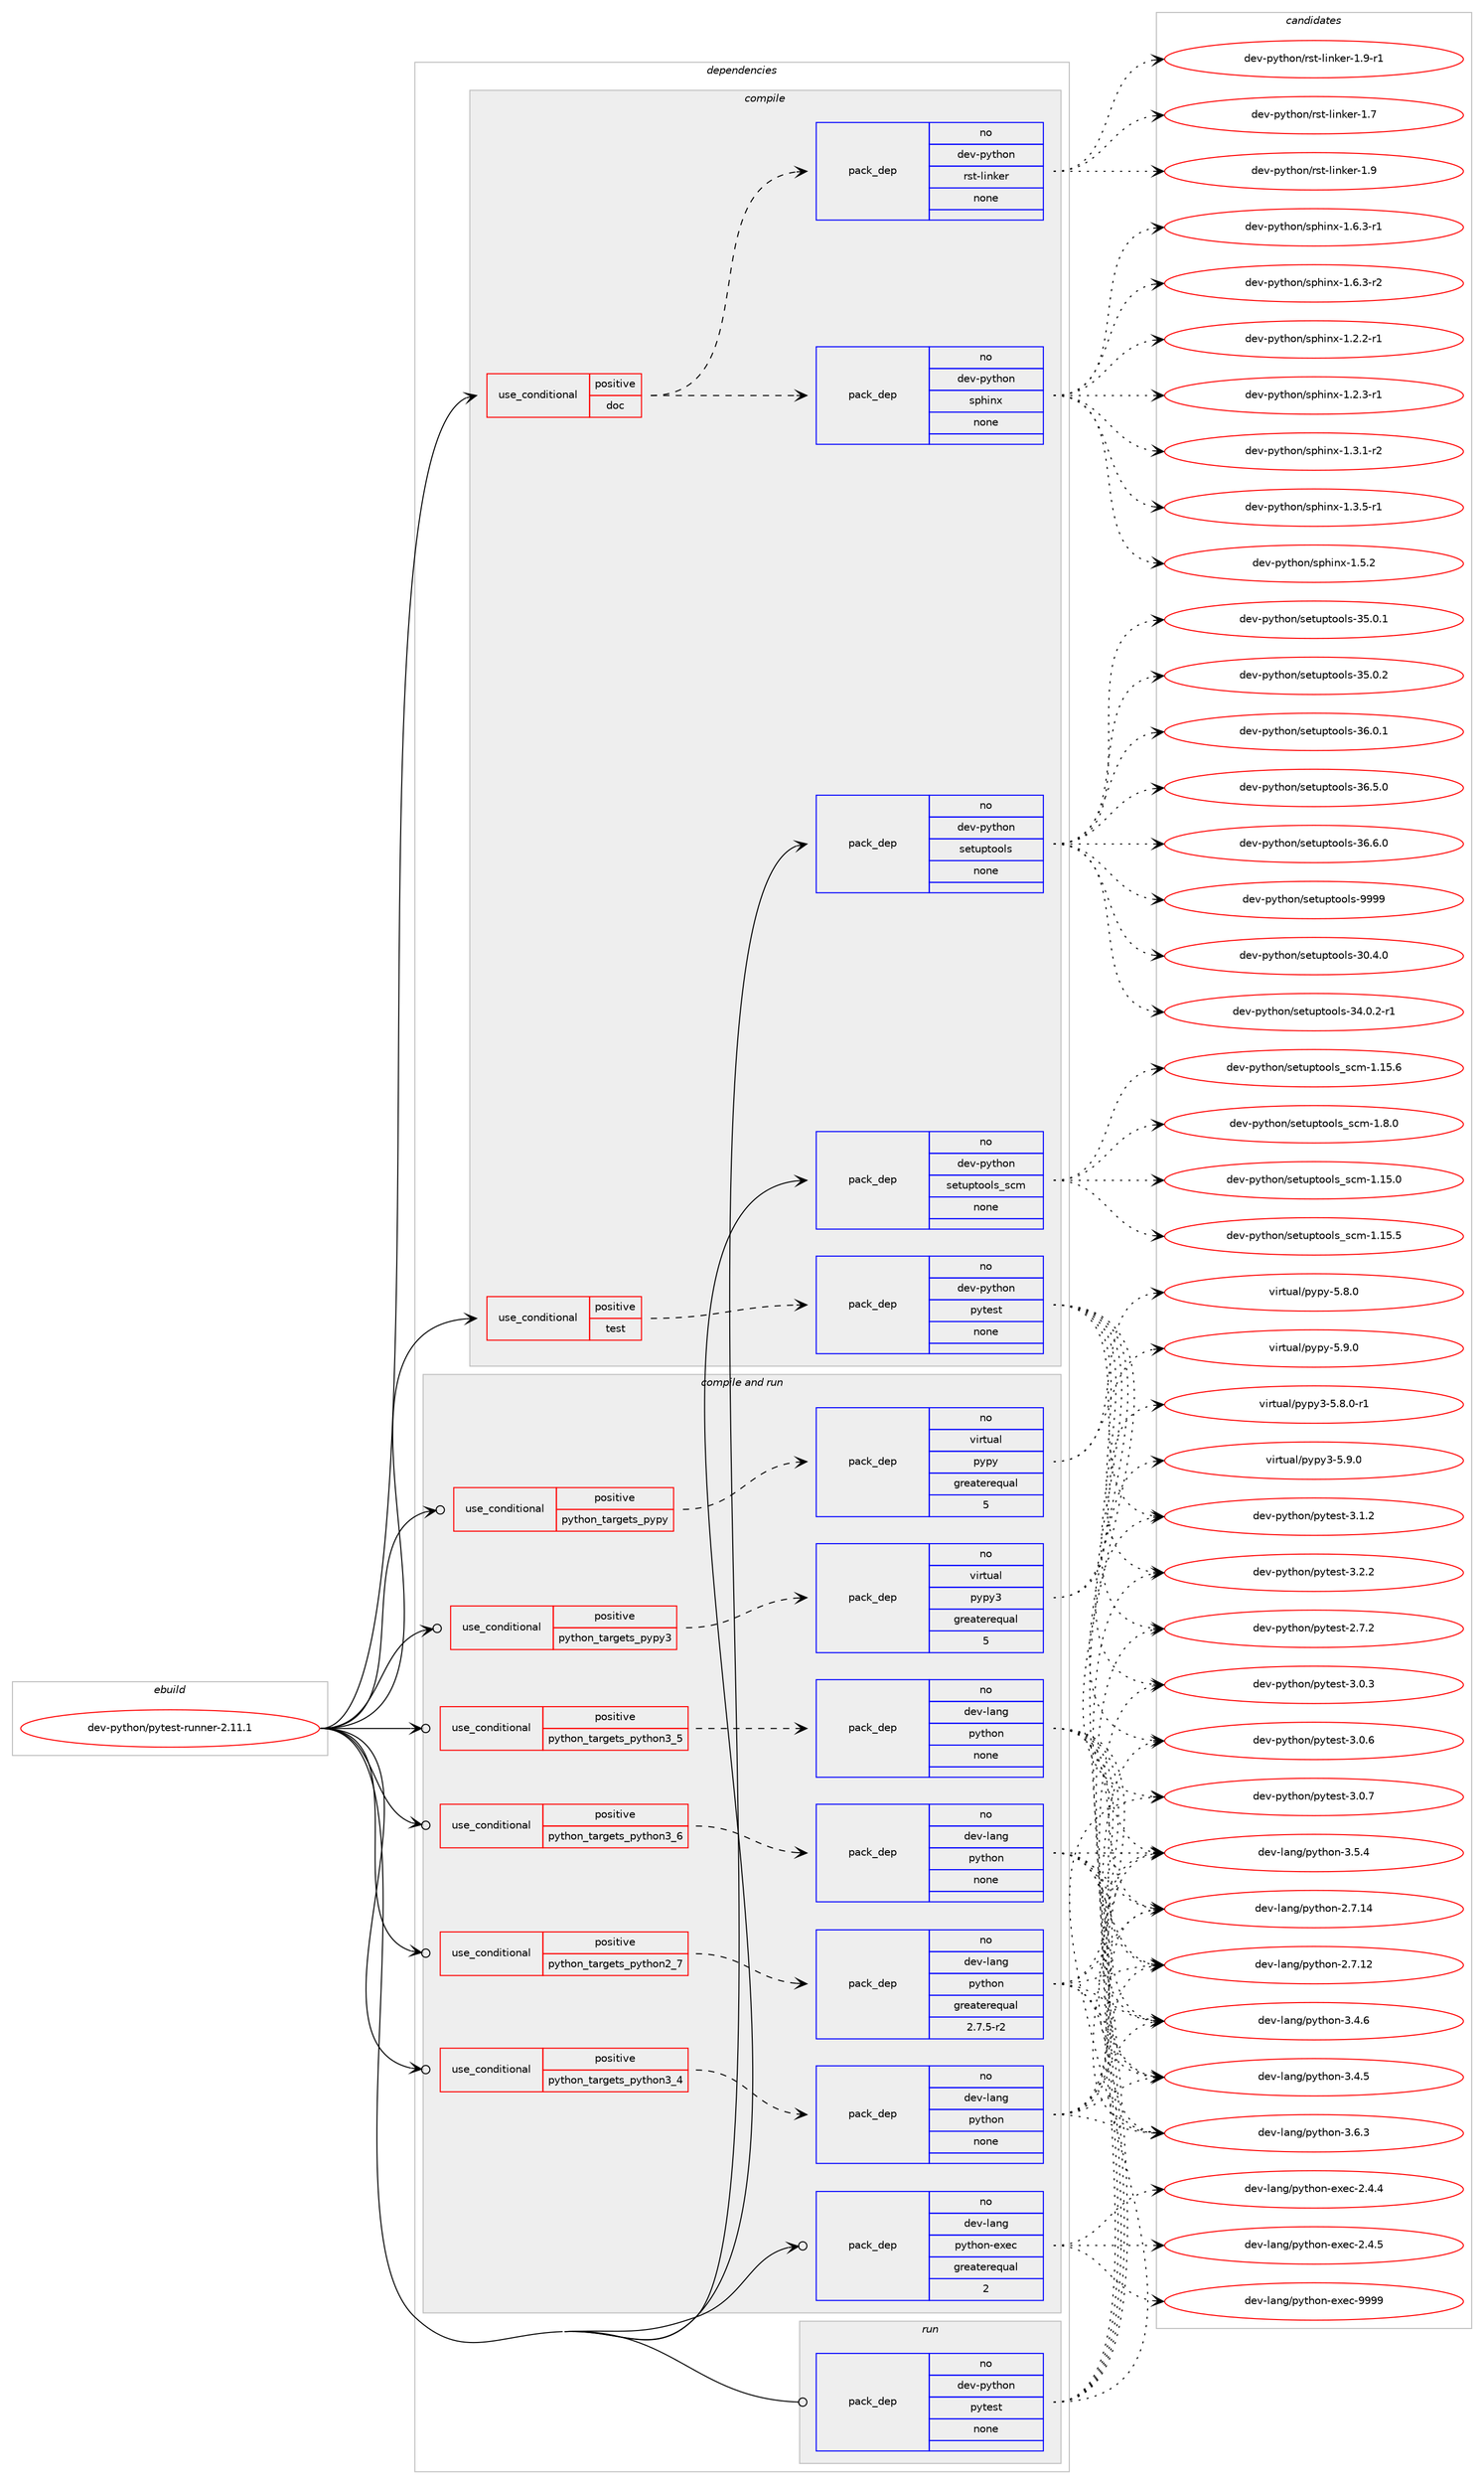digraph prolog {

# *************
# Graph options
# *************

newrank=true;
concentrate=true;
compound=true;
graph [rankdir=LR,fontname=Helvetica,fontsize=10,ranksep=1.5];#, ranksep=2.5, nodesep=0.2];
edge  [arrowhead=vee];
node  [fontname=Helvetica,fontsize=10];

# **********
# The ebuild
# **********

subgraph cluster_leftcol {
color=gray;
rank=same;
label=<<i>ebuild</i>>;
id [label="dev-python/pytest-runner-2.11.1", color=red, width=4, href="../dev-python/pytest-runner-2.11.1.svg"];
}

# ****************
# The dependencies
# ****************

subgraph cluster_midcol {
color=gray;
label=<<i>dependencies</i>>;
subgraph cluster_compile {
fillcolor="#eeeeee";
style=filled;
label=<<i>compile</i>>;
subgraph cond39723 {
dependency180315 [label=<<TABLE BORDER="0" CELLBORDER="1" CELLSPACING="0" CELLPADDING="4"><TR><TD ROWSPAN="3" CELLPADDING="10">use_conditional</TD></TR><TR><TD>positive</TD></TR><TR><TD>doc</TD></TR></TABLE>>, shape=none, color=red];
subgraph pack136653 {
dependency180316 [label=<<TABLE BORDER="0" CELLBORDER="1" CELLSPACING="0" CELLPADDING="4" WIDTH="220"><TR><TD ROWSPAN="6" CELLPADDING="30">pack_dep</TD></TR><TR><TD WIDTH="110">no</TD></TR><TR><TD>dev-python</TD></TR><TR><TD>rst-linker</TD></TR><TR><TD>none</TD></TR><TR><TD></TD></TR></TABLE>>, shape=none, color=blue];
}
dependency180315:e -> dependency180316:w [weight=20,style="dashed",arrowhead="vee"];
subgraph pack136654 {
dependency180317 [label=<<TABLE BORDER="0" CELLBORDER="1" CELLSPACING="0" CELLPADDING="4" WIDTH="220"><TR><TD ROWSPAN="6" CELLPADDING="30">pack_dep</TD></TR><TR><TD WIDTH="110">no</TD></TR><TR><TD>dev-python</TD></TR><TR><TD>sphinx</TD></TR><TR><TD>none</TD></TR><TR><TD></TD></TR></TABLE>>, shape=none, color=blue];
}
dependency180315:e -> dependency180317:w [weight=20,style="dashed",arrowhead="vee"];
}
id:e -> dependency180315:w [weight=20,style="solid",arrowhead="vee"];
subgraph cond39724 {
dependency180318 [label=<<TABLE BORDER="0" CELLBORDER="1" CELLSPACING="0" CELLPADDING="4"><TR><TD ROWSPAN="3" CELLPADDING="10">use_conditional</TD></TR><TR><TD>positive</TD></TR><TR><TD>test</TD></TR></TABLE>>, shape=none, color=red];
subgraph pack136655 {
dependency180319 [label=<<TABLE BORDER="0" CELLBORDER="1" CELLSPACING="0" CELLPADDING="4" WIDTH="220"><TR><TD ROWSPAN="6" CELLPADDING="30">pack_dep</TD></TR><TR><TD WIDTH="110">no</TD></TR><TR><TD>dev-python</TD></TR><TR><TD>pytest</TD></TR><TR><TD>none</TD></TR><TR><TD></TD></TR></TABLE>>, shape=none, color=blue];
}
dependency180318:e -> dependency180319:w [weight=20,style="dashed",arrowhead="vee"];
}
id:e -> dependency180318:w [weight=20,style="solid",arrowhead="vee"];
subgraph pack136656 {
dependency180320 [label=<<TABLE BORDER="0" CELLBORDER="1" CELLSPACING="0" CELLPADDING="4" WIDTH="220"><TR><TD ROWSPAN="6" CELLPADDING="30">pack_dep</TD></TR><TR><TD WIDTH="110">no</TD></TR><TR><TD>dev-python</TD></TR><TR><TD>setuptools</TD></TR><TR><TD>none</TD></TR><TR><TD></TD></TR></TABLE>>, shape=none, color=blue];
}
id:e -> dependency180320:w [weight=20,style="solid",arrowhead="vee"];
subgraph pack136657 {
dependency180321 [label=<<TABLE BORDER="0" CELLBORDER="1" CELLSPACING="0" CELLPADDING="4" WIDTH="220"><TR><TD ROWSPAN="6" CELLPADDING="30">pack_dep</TD></TR><TR><TD WIDTH="110">no</TD></TR><TR><TD>dev-python</TD></TR><TR><TD>setuptools_scm</TD></TR><TR><TD>none</TD></TR><TR><TD></TD></TR></TABLE>>, shape=none, color=blue];
}
id:e -> dependency180321:w [weight=20,style="solid",arrowhead="vee"];
}
subgraph cluster_compileandrun {
fillcolor="#eeeeee";
style=filled;
label=<<i>compile and run</i>>;
subgraph cond39725 {
dependency180322 [label=<<TABLE BORDER="0" CELLBORDER="1" CELLSPACING="0" CELLPADDING="4"><TR><TD ROWSPAN="3" CELLPADDING="10">use_conditional</TD></TR><TR><TD>positive</TD></TR><TR><TD>python_targets_pypy</TD></TR></TABLE>>, shape=none, color=red];
subgraph pack136658 {
dependency180323 [label=<<TABLE BORDER="0" CELLBORDER="1" CELLSPACING="0" CELLPADDING="4" WIDTH="220"><TR><TD ROWSPAN="6" CELLPADDING="30">pack_dep</TD></TR><TR><TD WIDTH="110">no</TD></TR><TR><TD>virtual</TD></TR><TR><TD>pypy</TD></TR><TR><TD>greaterequal</TD></TR><TR><TD>5</TD></TR></TABLE>>, shape=none, color=blue];
}
dependency180322:e -> dependency180323:w [weight=20,style="dashed",arrowhead="vee"];
}
id:e -> dependency180322:w [weight=20,style="solid",arrowhead="odotvee"];
subgraph cond39726 {
dependency180324 [label=<<TABLE BORDER="0" CELLBORDER="1" CELLSPACING="0" CELLPADDING="4"><TR><TD ROWSPAN="3" CELLPADDING="10">use_conditional</TD></TR><TR><TD>positive</TD></TR><TR><TD>python_targets_pypy3</TD></TR></TABLE>>, shape=none, color=red];
subgraph pack136659 {
dependency180325 [label=<<TABLE BORDER="0" CELLBORDER="1" CELLSPACING="0" CELLPADDING="4" WIDTH="220"><TR><TD ROWSPAN="6" CELLPADDING="30">pack_dep</TD></TR><TR><TD WIDTH="110">no</TD></TR><TR><TD>virtual</TD></TR><TR><TD>pypy3</TD></TR><TR><TD>greaterequal</TD></TR><TR><TD>5</TD></TR></TABLE>>, shape=none, color=blue];
}
dependency180324:e -> dependency180325:w [weight=20,style="dashed",arrowhead="vee"];
}
id:e -> dependency180324:w [weight=20,style="solid",arrowhead="odotvee"];
subgraph cond39727 {
dependency180326 [label=<<TABLE BORDER="0" CELLBORDER="1" CELLSPACING="0" CELLPADDING="4"><TR><TD ROWSPAN="3" CELLPADDING="10">use_conditional</TD></TR><TR><TD>positive</TD></TR><TR><TD>python_targets_python2_7</TD></TR></TABLE>>, shape=none, color=red];
subgraph pack136660 {
dependency180327 [label=<<TABLE BORDER="0" CELLBORDER="1" CELLSPACING="0" CELLPADDING="4" WIDTH="220"><TR><TD ROWSPAN="6" CELLPADDING="30">pack_dep</TD></TR><TR><TD WIDTH="110">no</TD></TR><TR><TD>dev-lang</TD></TR><TR><TD>python</TD></TR><TR><TD>greaterequal</TD></TR><TR><TD>2.7.5-r2</TD></TR></TABLE>>, shape=none, color=blue];
}
dependency180326:e -> dependency180327:w [weight=20,style="dashed",arrowhead="vee"];
}
id:e -> dependency180326:w [weight=20,style="solid",arrowhead="odotvee"];
subgraph cond39728 {
dependency180328 [label=<<TABLE BORDER="0" CELLBORDER="1" CELLSPACING="0" CELLPADDING="4"><TR><TD ROWSPAN="3" CELLPADDING="10">use_conditional</TD></TR><TR><TD>positive</TD></TR><TR><TD>python_targets_python3_4</TD></TR></TABLE>>, shape=none, color=red];
subgraph pack136661 {
dependency180329 [label=<<TABLE BORDER="0" CELLBORDER="1" CELLSPACING="0" CELLPADDING="4" WIDTH="220"><TR><TD ROWSPAN="6" CELLPADDING="30">pack_dep</TD></TR><TR><TD WIDTH="110">no</TD></TR><TR><TD>dev-lang</TD></TR><TR><TD>python</TD></TR><TR><TD>none</TD></TR><TR><TD></TD></TR></TABLE>>, shape=none, color=blue];
}
dependency180328:e -> dependency180329:w [weight=20,style="dashed",arrowhead="vee"];
}
id:e -> dependency180328:w [weight=20,style="solid",arrowhead="odotvee"];
subgraph cond39729 {
dependency180330 [label=<<TABLE BORDER="0" CELLBORDER="1" CELLSPACING="0" CELLPADDING="4"><TR><TD ROWSPAN="3" CELLPADDING="10">use_conditional</TD></TR><TR><TD>positive</TD></TR><TR><TD>python_targets_python3_5</TD></TR></TABLE>>, shape=none, color=red];
subgraph pack136662 {
dependency180331 [label=<<TABLE BORDER="0" CELLBORDER="1" CELLSPACING="0" CELLPADDING="4" WIDTH="220"><TR><TD ROWSPAN="6" CELLPADDING="30">pack_dep</TD></TR><TR><TD WIDTH="110">no</TD></TR><TR><TD>dev-lang</TD></TR><TR><TD>python</TD></TR><TR><TD>none</TD></TR><TR><TD></TD></TR></TABLE>>, shape=none, color=blue];
}
dependency180330:e -> dependency180331:w [weight=20,style="dashed",arrowhead="vee"];
}
id:e -> dependency180330:w [weight=20,style="solid",arrowhead="odotvee"];
subgraph cond39730 {
dependency180332 [label=<<TABLE BORDER="0" CELLBORDER="1" CELLSPACING="0" CELLPADDING="4"><TR><TD ROWSPAN="3" CELLPADDING="10">use_conditional</TD></TR><TR><TD>positive</TD></TR><TR><TD>python_targets_python3_6</TD></TR></TABLE>>, shape=none, color=red];
subgraph pack136663 {
dependency180333 [label=<<TABLE BORDER="0" CELLBORDER="1" CELLSPACING="0" CELLPADDING="4" WIDTH="220"><TR><TD ROWSPAN="6" CELLPADDING="30">pack_dep</TD></TR><TR><TD WIDTH="110">no</TD></TR><TR><TD>dev-lang</TD></TR><TR><TD>python</TD></TR><TR><TD>none</TD></TR><TR><TD></TD></TR></TABLE>>, shape=none, color=blue];
}
dependency180332:e -> dependency180333:w [weight=20,style="dashed",arrowhead="vee"];
}
id:e -> dependency180332:w [weight=20,style="solid",arrowhead="odotvee"];
subgraph pack136664 {
dependency180334 [label=<<TABLE BORDER="0" CELLBORDER="1" CELLSPACING="0" CELLPADDING="4" WIDTH="220"><TR><TD ROWSPAN="6" CELLPADDING="30">pack_dep</TD></TR><TR><TD WIDTH="110">no</TD></TR><TR><TD>dev-lang</TD></TR><TR><TD>python-exec</TD></TR><TR><TD>greaterequal</TD></TR><TR><TD>2</TD></TR></TABLE>>, shape=none, color=blue];
}
id:e -> dependency180334:w [weight=20,style="solid",arrowhead="odotvee"];
}
subgraph cluster_run {
fillcolor="#eeeeee";
style=filled;
label=<<i>run</i>>;
subgraph pack136665 {
dependency180335 [label=<<TABLE BORDER="0" CELLBORDER="1" CELLSPACING="0" CELLPADDING="4" WIDTH="220"><TR><TD ROWSPAN="6" CELLPADDING="30">pack_dep</TD></TR><TR><TD WIDTH="110">no</TD></TR><TR><TD>dev-python</TD></TR><TR><TD>pytest</TD></TR><TR><TD>none</TD></TR><TR><TD></TD></TR></TABLE>>, shape=none, color=blue];
}
id:e -> dependency180335:w [weight=20,style="solid",arrowhead="odot"];
}
}

# **************
# The candidates
# **************

subgraph cluster_choices {
rank=same;
color=gray;
label=<<i>candidates</i>>;

subgraph choice136653 {
color=black;
nodesep=1;
choice10010111845112121116104111110471141151164510810511010710111445494655 [label="dev-python/rst-linker-1.7", color=red, width=4,href="../dev-python/rst-linker-1.7.svg"];
choice10010111845112121116104111110471141151164510810511010710111445494657 [label="dev-python/rst-linker-1.9", color=red, width=4,href="../dev-python/rst-linker-1.9.svg"];
choice100101118451121211161041111104711411511645108105110107101114454946574511449 [label="dev-python/rst-linker-1.9-r1", color=red, width=4,href="../dev-python/rst-linker-1.9-r1.svg"];
dependency180316:e -> choice10010111845112121116104111110471141151164510810511010710111445494655:w [style=dotted,weight="100"];
dependency180316:e -> choice10010111845112121116104111110471141151164510810511010710111445494657:w [style=dotted,weight="100"];
dependency180316:e -> choice100101118451121211161041111104711411511645108105110107101114454946574511449:w [style=dotted,weight="100"];
}
subgraph choice136654 {
color=black;
nodesep=1;
choice10010111845112121116104111110471151121041051101204549465046504511449 [label="dev-python/sphinx-1.2.2-r1", color=red, width=4,href="../dev-python/sphinx-1.2.2-r1.svg"];
choice10010111845112121116104111110471151121041051101204549465046514511449 [label="dev-python/sphinx-1.2.3-r1", color=red, width=4,href="../dev-python/sphinx-1.2.3-r1.svg"];
choice10010111845112121116104111110471151121041051101204549465146494511450 [label="dev-python/sphinx-1.3.1-r2", color=red, width=4,href="../dev-python/sphinx-1.3.1-r2.svg"];
choice10010111845112121116104111110471151121041051101204549465146534511449 [label="dev-python/sphinx-1.3.5-r1", color=red, width=4,href="../dev-python/sphinx-1.3.5-r1.svg"];
choice1001011184511212111610411111047115112104105110120454946534650 [label="dev-python/sphinx-1.5.2", color=red, width=4,href="../dev-python/sphinx-1.5.2.svg"];
choice10010111845112121116104111110471151121041051101204549465446514511449 [label="dev-python/sphinx-1.6.3-r1", color=red, width=4,href="../dev-python/sphinx-1.6.3-r1.svg"];
choice10010111845112121116104111110471151121041051101204549465446514511450 [label="dev-python/sphinx-1.6.3-r2", color=red, width=4,href="../dev-python/sphinx-1.6.3-r2.svg"];
dependency180317:e -> choice10010111845112121116104111110471151121041051101204549465046504511449:w [style=dotted,weight="100"];
dependency180317:e -> choice10010111845112121116104111110471151121041051101204549465046514511449:w [style=dotted,weight="100"];
dependency180317:e -> choice10010111845112121116104111110471151121041051101204549465146494511450:w [style=dotted,weight="100"];
dependency180317:e -> choice10010111845112121116104111110471151121041051101204549465146534511449:w [style=dotted,weight="100"];
dependency180317:e -> choice1001011184511212111610411111047115112104105110120454946534650:w [style=dotted,weight="100"];
dependency180317:e -> choice10010111845112121116104111110471151121041051101204549465446514511449:w [style=dotted,weight="100"];
dependency180317:e -> choice10010111845112121116104111110471151121041051101204549465446514511450:w [style=dotted,weight="100"];
}
subgraph choice136655 {
color=black;
nodesep=1;
choice1001011184511212111610411111047112121116101115116455046554650 [label="dev-python/pytest-2.7.2", color=red, width=4,href="../dev-python/pytest-2.7.2.svg"];
choice1001011184511212111610411111047112121116101115116455146484651 [label="dev-python/pytest-3.0.3", color=red, width=4,href="../dev-python/pytest-3.0.3.svg"];
choice1001011184511212111610411111047112121116101115116455146484654 [label="dev-python/pytest-3.0.6", color=red, width=4,href="../dev-python/pytest-3.0.6.svg"];
choice1001011184511212111610411111047112121116101115116455146484655 [label="dev-python/pytest-3.0.7", color=red, width=4,href="../dev-python/pytest-3.0.7.svg"];
choice1001011184511212111610411111047112121116101115116455146494650 [label="dev-python/pytest-3.1.2", color=red, width=4,href="../dev-python/pytest-3.1.2.svg"];
choice1001011184511212111610411111047112121116101115116455146504650 [label="dev-python/pytest-3.2.2", color=red, width=4,href="../dev-python/pytest-3.2.2.svg"];
dependency180319:e -> choice1001011184511212111610411111047112121116101115116455046554650:w [style=dotted,weight="100"];
dependency180319:e -> choice1001011184511212111610411111047112121116101115116455146484651:w [style=dotted,weight="100"];
dependency180319:e -> choice1001011184511212111610411111047112121116101115116455146484654:w [style=dotted,weight="100"];
dependency180319:e -> choice1001011184511212111610411111047112121116101115116455146484655:w [style=dotted,weight="100"];
dependency180319:e -> choice1001011184511212111610411111047112121116101115116455146494650:w [style=dotted,weight="100"];
dependency180319:e -> choice1001011184511212111610411111047112121116101115116455146504650:w [style=dotted,weight="100"];
}
subgraph choice136656 {
color=black;
nodesep=1;
choice100101118451121211161041111104711510111611711211611111110811545514846524648 [label="dev-python/setuptools-30.4.0", color=red, width=4,href="../dev-python/setuptools-30.4.0.svg"];
choice1001011184511212111610411111047115101116117112116111111108115455152464846504511449 [label="dev-python/setuptools-34.0.2-r1", color=red, width=4,href="../dev-python/setuptools-34.0.2-r1.svg"];
choice100101118451121211161041111104711510111611711211611111110811545515346484649 [label="dev-python/setuptools-35.0.1", color=red, width=4,href="../dev-python/setuptools-35.0.1.svg"];
choice100101118451121211161041111104711510111611711211611111110811545515346484650 [label="dev-python/setuptools-35.0.2", color=red, width=4,href="../dev-python/setuptools-35.0.2.svg"];
choice100101118451121211161041111104711510111611711211611111110811545515446484649 [label="dev-python/setuptools-36.0.1", color=red, width=4,href="../dev-python/setuptools-36.0.1.svg"];
choice100101118451121211161041111104711510111611711211611111110811545515446534648 [label="dev-python/setuptools-36.5.0", color=red, width=4,href="../dev-python/setuptools-36.5.0.svg"];
choice100101118451121211161041111104711510111611711211611111110811545515446544648 [label="dev-python/setuptools-36.6.0", color=red, width=4,href="../dev-python/setuptools-36.6.0.svg"];
choice10010111845112121116104111110471151011161171121161111111081154557575757 [label="dev-python/setuptools-9999", color=red, width=4,href="../dev-python/setuptools-9999.svg"];
dependency180320:e -> choice100101118451121211161041111104711510111611711211611111110811545514846524648:w [style=dotted,weight="100"];
dependency180320:e -> choice1001011184511212111610411111047115101116117112116111111108115455152464846504511449:w [style=dotted,weight="100"];
dependency180320:e -> choice100101118451121211161041111104711510111611711211611111110811545515346484649:w [style=dotted,weight="100"];
dependency180320:e -> choice100101118451121211161041111104711510111611711211611111110811545515346484650:w [style=dotted,weight="100"];
dependency180320:e -> choice100101118451121211161041111104711510111611711211611111110811545515446484649:w [style=dotted,weight="100"];
dependency180320:e -> choice100101118451121211161041111104711510111611711211611111110811545515446534648:w [style=dotted,weight="100"];
dependency180320:e -> choice100101118451121211161041111104711510111611711211611111110811545515446544648:w [style=dotted,weight="100"];
dependency180320:e -> choice10010111845112121116104111110471151011161171121161111111081154557575757:w [style=dotted,weight="100"];
}
subgraph choice136657 {
color=black;
nodesep=1;
choice1001011184511212111610411111047115101116117112116111111108115951159910945494649534648 [label="dev-python/setuptools_scm-1.15.0", color=red, width=4,href="../dev-python/setuptools_scm-1.15.0.svg"];
choice1001011184511212111610411111047115101116117112116111111108115951159910945494649534653 [label="dev-python/setuptools_scm-1.15.5", color=red, width=4,href="../dev-python/setuptools_scm-1.15.5.svg"];
choice1001011184511212111610411111047115101116117112116111111108115951159910945494649534654 [label="dev-python/setuptools_scm-1.15.6", color=red, width=4,href="../dev-python/setuptools_scm-1.15.6.svg"];
choice10010111845112121116104111110471151011161171121161111111081159511599109454946564648 [label="dev-python/setuptools_scm-1.8.0", color=red, width=4,href="../dev-python/setuptools_scm-1.8.0.svg"];
dependency180321:e -> choice1001011184511212111610411111047115101116117112116111111108115951159910945494649534648:w [style=dotted,weight="100"];
dependency180321:e -> choice1001011184511212111610411111047115101116117112116111111108115951159910945494649534653:w [style=dotted,weight="100"];
dependency180321:e -> choice1001011184511212111610411111047115101116117112116111111108115951159910945494649534654:w [style=dotted,weight="100"];
dependency180321:e -> choice10010111845112121116104111110471151011161171121161111111081159511599109454946564648:w [style=dotted,weight="100"];
}
subgraph choice136658 {
color=black;
nodesep=1;
choice1181051141161179710847112121112121455346564648 [label="virtual/pypy-5.8.0", color=red, width=4,href="../virtual/pypy-5.8.0.svg"];
choice1181051141161179710847112121112121455346574648 [label="virtual/pypy-5.9.0", color=red, width=4,href="../virtual/pypy-5.9.0.svg"];
dependency180323:e -> choice1181051141161179710847112121112121455346564648:w [style=dotted,weight="100"];
dependency180323:e -> choice1181051141161179710847112121112121455346574648:w [style=dotted,weight="100"];
}
subgraph choice136659 {
color=black;
nodesep=1;
choice1181051141161179710847112121112121514553465646484511449 [label="virtual/pypy3-5.8.0-r1", color=red, width=4,href="../virtual/pypy3-5.8.0-r1.svg"];
choice118105114116117971084711212111212151455346574648 [label="virtual/pypy3-5.9.0", color=red, width=4,href="../virtual/pypy3-5.9.0.svg"];
dependency180325:e -> choice1181051141161179710847112121112121514553465646484511449:w [style=dotted,weight="100"];
dependency180325:e -> choice118105114116117971084711212111212151455346574648:w [style=dotted,weight="100"];
}
subgraph choice136660 {
color=black;
nodesep=1;
choice10010111845108971101034711212111610411111045504655464950 [label="dev-lang/python-2.7.12", color=red, width=4,href="../dev-lang/python-2.7.12.svg"];
choice10010111845108971101034711212111610411111045504655464952 [label="dev-lang/python-2.7.14", color=red, width=4,href="../dev-lang/python-2.7.14.svg"];
choice100101118451089711010347112121116104111110455146524653 [label="dev-lang/python-3.4.5", color=red, width=4,href="../dev-lang/python-3.4.5.svg"];
choice100101118451089711010347112121116104111110455146524654 [label="dev-lang/python-3.4.6", color=red, width=4,href="../dev-lang/python-3.4.6.svg"];
choice100101118451089711010347112121116104111110455146534652 [label="dev-lang/python-3.5.4", color=red, width=4,href="../dev-lang/python-3.5.4.svg"];
choice100101118451089711010347112121116104111110455146544651 [label="dev-lang/python-3.6.3", color=red, width=4,href="../dev-lang/python-3.6.3.svg"];
dependency180327:e -> choice10010111845108971101034711212111610411111045504655464950:w [style=dotted,weight="100"];
dependency180327:e -> choice10010111845108971101034711212111610411111045504655464952:w [style=dotted,weight="100"];
dependency180327:e -> choice100101118451089711010347112121116104111110455146524653:w [style=dotted,weight="100"];
dependency180327:e -> choice100101118451089711010347112121116104111110455146524654:w [style=dotted,weight="100"];
dependency180327:e -> choice100101118451089711010347112121116104111110455146534652:w [style=dotted,weight="100"];
dependency180327:e -> choice100101118451089711010347112121116104111110455146544651:w [style=dotted,weight="100"];
}
subgraph choice136661 {
color=black;
nodesep=1;
choice10010111845108971101034711212111610411111045504655464950 [label="dev-lang/python-2.7.12", color=red, width=4,href="../dev-lang/python-2.7.12.svg"];
choice10010111845108971101034711212111610411111045504655464952 [label="dev-lang/python-2.7.14", color=red, width=4,href="../dev-lang/python-2.7.14.svg"];
choice100101118451089711010347112121116104111110455146524653 [label="dev-lang/python-3.4.5", color=red, width=4,href="../dev-lang/python-3.4.5.svg"];
choice100101118451089711010347112121116104111110455146524654 [label="dev-lang/python-3.4.6", color=red, width=4,href="../dev-lang/python-3.4.6.svg"];
choice100101118451089711010347112121116104111110455146534652 [label="dev-lang/python-3.5.4", color=red, width=4,href="../dev-lang/python-3.5.4.svg"];
choice100101118451089711010347112121116104111110455146544651 [label="dev-lang/python-3.6.3", color=red, width=4,href="../dev-lang/python-3.6.3.svg"];
dependency180329:e -> choice10010111845108971101034711212111610411111045504655464950:w [style=dotted,weight="100"];
dependency180329:e -> choice10010111845108971101034711212111610411111045504655464952:w [style=dotted,weight="100"];
dependency180329:e -> choice100101118451089711010347112121116104111110455146524653:w [style=dotted,weight="100"];
dependency180329:e -> choice100101118451089711010347112121116104111110455146524654:w [style=dotted,weight="100"];
dependency180329:e -> choice100101118451089711010347112121116104111110455146534652:w [style=dotted,weight="100"];
dependency180329:e -> choice100101118451089711010347112121116104111110455146544651:w [style=dotted,weight="100"];
}
subgraph choice136662 {
color=black;
nodesep=1;
choice10010111845108971101034711212111610411111045504655464950 [label="dev-lang/python-2.7.12", color=red, width=4,href="../dev-lang/python-2.7.12.svg"];
choice10010111845108971101034711212111610411111045504655464952 [label="dev-lang/python-2.7.14", color=red, width=4,href="../dev-lang/python-2.7.14.svg"];
choice100101118451089711010347112121116104111110455146524653 [label="dev-lang/python-3.4.5", color=red, width=4,href="../dev-lang/python-3.4.5.svg"];
choice100101118451089711010347112121116104111110455146524654 [label="dev-lang/python-3.4.6", color=red, width=4,href="../dev-lang/python-3.4.6.svg"];
choice100101118451089711010347112121116104111110455146534652 [label="dev-lang/python-3.5.4", color=red, width=4,href="../dev-lang/python-3.5.4.svg"];
choice100101118451089711010347112121116104111110455146544651 [label="dev-lang/python-3.6.3", color=red, width=4,href="../dev-lang/python-3.6.3.svg"];
dependency180331:e -> choice10010111845108971101034711212111610411111045504655464950:w [style=dotted,weight="100"];
dependency180331:e -> choice10010111845108971101034711212111610411111045504655464952:w [style=dotted,weight="100"];
dependency180331:e -> choice100101118451089711010347112121116104111110455146524653:w [style=dotted,weight="100"];
dependency180331:e -> choice100101118451089711010347112121116104111110455146524654:w [style=dotted,weight="100"];
dependency180331:e -> choice100101118451089711010347112121116104111110455146534652:w [style=dotted,weight="100"];
dependency180331:e -> choice100101118451089711010347112121116104111110455146544651:w [style=dotted,weight="100"];
}
subgraph choice136663 {
color=black;
nodesep=1;
choice10010111845108971101034711212111610411111045504655464950 [label="dev-lang/python-2.7.12", color=red, width=4,href="../dev-lang/python-2.7.12.svg"];
choice10010111845108971101034711212111610411111045504655464952 [label="dev-lang/python-2.7.14", color=red, width=4,href="../dev-lang/python-2.7.14.svg"];
choice100101118451089711010347112121116104111110455146524653 [label="dev-lang/python-3.4.5", color=red, width=4,href="../dev-lang/python-3.4.5.svg"];
choice100101118451089711010347112121116104111110455146524654 [label="dev-lang/python-3.4.6", color=red, width=4,href="../dev-lang/python-3.4.6.svg"];
choice100101118451089711010347112121116104111110455146534652 [label="dev-lang/python-3.5.4", color=red, width=4,href="../dev-lang/python-3.5.4.svg"];
choice100101118451089711010347112121116104111110455146544651 [label="dev-lang/python-3.6.3", color=red, width=4,href="../dev-lang/python-3.6.3.svg"];
dependency180333:e -> choice10010111845108971101034711212111610411111045504655464950:w [style=dotted,weight="100"];
dependency180333:e -> choice10010111845108971101034711212111610411111045504655464952:w [style=dotted,weight="100"];
dependency180333:e -> choice100101118451089711010347112121116104111110455146524653:w [style=dotted,weight="100"];
dependency180333:e -> choice100101118451089711010347112121116104111110455146524654:w [style=dotted,weight="100"];
dependency180333:e -> choice100101118451089711010347112121116104111110455146534652:w [style=dotted,weight="100"];
dependency180333:e -> choice100101118451089711010347112121116104111110455146544651:w [style=dotted,weight="100"];
}
subgraph choice136664 {
color=black;
nodesep=1;
choice1001011184510897110103471121211161041111104510112010199455046524652 [label="dev-lang/python-exec-2.4.4", color=red, width=4,href="../dev-lang/python-exec-2.4.4.svg"];
choice1001011184510897110103471121211161041111104510112010199455046524653 [label="dev-lang/python-exec-2.4.5", color=red, width=4,href="../dev-lang/python-exec-2.4.5.svg"];
choice10010111845108971101034711212111610411111045101120101994557575757 [label="dev-lang/python-exec-9999", color=red, width=4,href="../dev-lang/python-exec-9999.svg"];
dependency180334:e -> choice1001011184510897110103471121211161041111104510112010199455046524652:w [style=dotted,weight="100"];
dependency180334:e -> choice1001011184510897110103471121211161041111104510112010199455046524653:w [style=dotted,weight="100"];
dependency180334:e -> choice10010111845108971101034711212111610411111045101120101994557575757:w [style=dotted,weight="100"];
}
subgraph choice136665 {
color=black;
nodesep=1;
choice1001011184511212111610411111047112121116101115116455046554650 [label="dev-python/pytest-2.7.2", color=red, width=4,href="../dev-python/pytest-2.7.2.svg"];
choice1001011184511212111610411111047112121116101115116455146484651 [label="dev-python/pytest-3.0.3", color=red, width=4,href="../dev-python/pytest-3.0.3.svg"];
choice1001011184511212111610411111047112121116101115116455146484654 [label="dev-python/pytest-3.0.6", color=red, width=4,href="../dev-python/pytest-3.0.6.svg"];
choice1001011184511212111610411111047112121116101115116455146484655 [label="dev-python/pytest-3.0.7", color=red, width=4,href="../dev-python/pytest-3.0.7.svg"];
choice1001011184511212111610411111047112121116101115116455146494650 [label="dev-python/pytest-3.1.2", color=red, width=4,href="../dev-python/pytest-3.1.2.svg"];
choice1001011184511212111610411111047112121116101115116455146504650 [label="dev-python/pytest-3.2.2", color=red, width=4,href="../dev-python/pytest-3.2.2.svg"];
dependency180335:e -> choice1001011184511212111610411111047112121116101115116455046554650:w [style=dotted,weight="100"];
dependency180335:e -> choice1001011184511212111610411111047112121116101115116455146484651:w [style=dotted,weight="100"];
dependency180335:e -> choice1001011184511212111610411111047112121116101115116455146484654:w [style=dotted,weight="100"];
dependency180335:e -> choice1001011184511212111610411111047112121116101115116455146484655:w [style=dotted,weight="100"];
dependency180335:e -> choice1001011184511212111610411111047112121116101115116455146494650:w [style=dotted,weight="100"];
dependency180335:e -> choice1001011184511212111610411111047112121116101115116455146504650:w [style=dotted,weight="100"];
}
}

}
